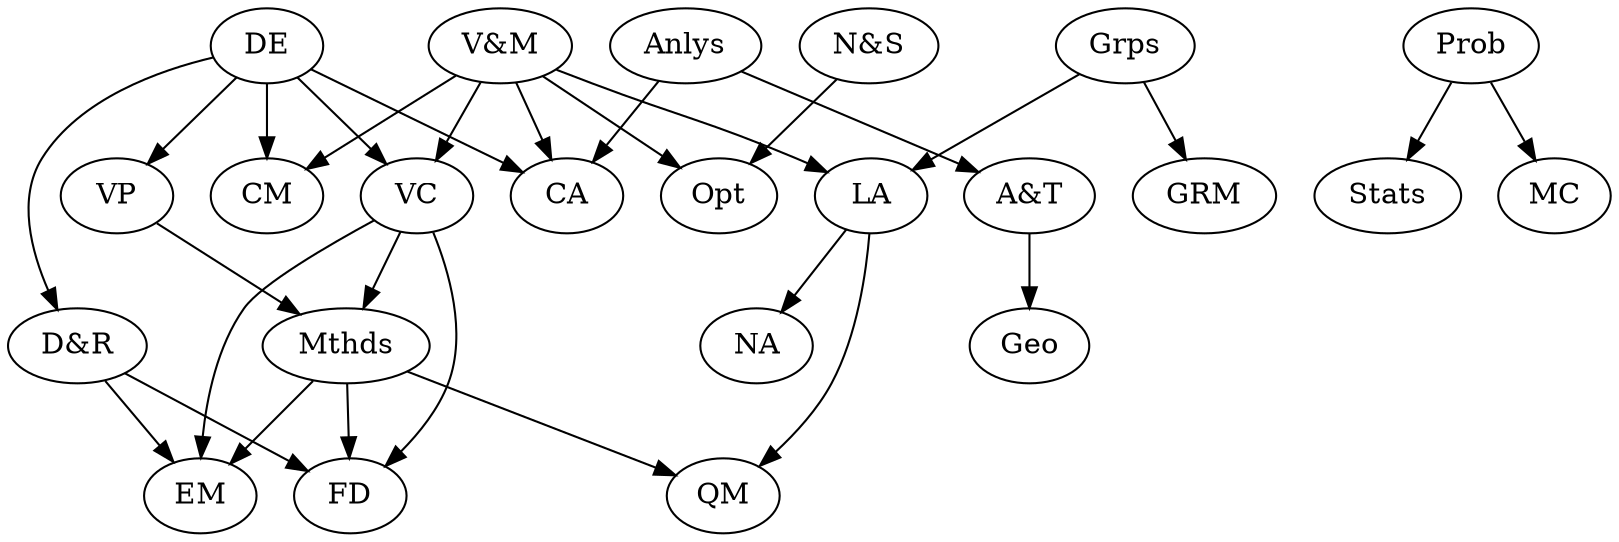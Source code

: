 digraph topics {
    // Fluid Dynamics
    VC -> FD
    "D&R" -> FD
    Mthds -> FD
    // Electromagnetism
    VC -> EM
    "D&R" -> EM
    Mthds -> EM
    // Numerical Analysis
    LA -> NA
    // Statistics
    Prob -> Stats
    // Complex Methods
    "V&M" -> CM
    DE -> CM
    // Complex Analysis
    "V&M" -> CA
    DE -> CA
    Anlys -> CA
    // Geometry
    "A&T" -> Geo
    // Groups, Rings, and Modules
    Grps -> GRM
    // Markov Chains
    Prob -> MC
    // Quantum Mechanics
    Mthds -> QM
    LA -> QM
    // Methods
    VP -> Mthds
    VC -> Mthds
    // Analysis and Topology
    Anlys -> "A&T"
    // Linear Algebra
    "V&M" -> LA
    Grps -> LA
    // Optimization
    "V&M" -> Opt
    "N&S" -> Opt
    // Variational Principles
    DE -> VP
    // Dynamics and Relativity
    DE -> "D&R"
    // Vector Calculus
    DE -> VC
    "V&M" -> VC
    /*
        Probablity, Analysis, Differential Equations, Numbers & Sets,
        Vectors & Matrices and Groups are all "root" courses.
    */
}
